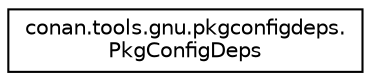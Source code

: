 digraph "Graphical Class Hierarchy"
{
 // LATEX_PDF_SIZE
  edge [fontname="Helvetica",fontsize="10",labelfontname="Helvetica",labelfontsize="10"];
  node [fontname="Helvetica",fontsize="10",shape=record];
  rankdir="LR";
  Node0 [label="conan.tools.gnu.pkgconfigdeps.\lPkgConfigDeps",height=0.2,width=0.4,color="black", fillcolor="white", style="filled",URL="$classconan_1_1tools_1_1gnu_1_1pkgconfigdeps_1_1PkgConfigDeps.html",tooltip=" "];
}
